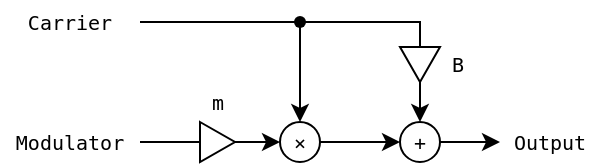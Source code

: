 <mxfile version="23.0.2" type="device">
  <diagram name="Page-1" id="a65CQhjis1dKOC1QSkEO">
    <mxGraphModel dx="439" dy="350" grid="1" gridSize="10" guides="1" tooltips="1" connect="1" arrows="1" fold="1" page="1" pageScale="1" pageWidth="827" pageHeight="1169" math="0" shadow="0">
      <root>
        <mxCell id="0" />
        <mxCell id="1" parent="0" />
        <mxCell id="4EqTq7IPgHkPQn256GaO-3" value="×" style="ellipse;whiteSpace=wrap;html=1;aspect=fixed;fontFamily=monospace;fontSize=10;" parent="1" vertex="1">
          <mxGeometry x="190" y="110" width="20" height="20" as="geometry" />
        </mxCell>
        <mxCell id="4EqTq7IPgHkPQn256GaO-4" value="Carrier" style="text;html=1;strokeColor=none;fillColor=none;align=center;verticalAlign=middle;whiteSpace=wrap;rounded=0;fontFamily=monospace;fontSize=10;" parent="1" vertex="1">
          <mxGeometry x="50" y="50" width="70" height="20" as="geometry" />
        </mxCell>
        <mxCell id="4EqTq7IPgHkPQn256GaO-5" value="Modulator" style="text;html=1;strokeColor=none;fillColor=none;align=center;verticalAlign=middle;whiteSpace=wrap;rounded=0;fontFamily=monospace;fontSize=10;" parent="1" vertex="1">
          <mxGeometry x="50" y="110" width="70" height="20" as="geometry" />
        </mxCell>
        <mxCell id="4EqTq7IPgHkPQn256GaO-6" value="" style="endArrow=classic;html=1;rounded=0;fontFamily=monospace;fontSize=10;" parent="1" source="X9ado_vOA0QVCVTdOzAH-3" edge="1">
          <mxGeometry width="50" height="50" relative="1" as="geometry">
            <mxPoint x="240" y="220" as="sourcePoint" />
            <mxPoint x="200" y="60" as="targetPoint" />
            <Array as="points">
              <mxPoint x="200" y="60" />
            </Array>
          </mxGeometry>
        </mxCell>
        <mxCell id="4EqTq7IPgHkPQn256GaO-7" value="" style="endArrow=classic;html=1;rounded=0;exitX=1;exitY=0.5;exitDx=0;exitDy=0;entryX=0;entryY=0.5;entryDx=0;entryDy=0;fontFamily=monospace;fontSize=10;" parent="1" source="X9ado_vOA0QVCVTdOzAH-13" target="4EqTq7IPgHkPQn256GaO-3" edge="1">
          <mxGeometry width="50" height="50" relative="1" as="geometry">
            <mxPoint x="200" y="220" as="sourcePoint" />
            <mxPoint x="150" y="150" as="targetPoint" />
            <Array as="points" />
          </mxGeometry>
        </mxCell>
        <mxCell id="4EqTq7IPgHkPQn256GaO-8" value="" style="endArrow=classic;html=1;rounded=0;exitX=1;exitY=0.5;exitDx=0;exitDy=0;entryX=0;entryY=0.5;entryDx=0;entryDy=0;fontFamily=monospace;fontSize=10;" parent="1" source="X9ado_vOA0QVCVTdOzAH-1" edge="1" target="4EqTq7IPgHkPQn256GaO-9">
          <mxGeometry width="50" height="50" relative="1" as="geometry">
            <mxPoint x="240" y="220" as="sourcePoint" />
            <mxPoint x="270" y="90" as="targetPoint" />
          </mxGeometry>
        </mxCell>
        <mxCell id="4EqTq7IPgHkPQn256GaO-9" value="Output" style="text;html=1;strokeColor=none;fillColor=none;align=center;verticalAlign=middle;whiteSpace=wrap;rounded=0;fontFamily=monospace;fontSize=10;" parent="1" vertex="1">
          <mxGeometry x="300" y="110" width="50" height="20" as="geometry" />
        </mxCell>
        <mxCell id="X9ado_vOA0QVCVTdOzAH-1" value="+" style="ellipse;whiteSpace=wrap;html=1;aspect=fixed;fontFamily=monospace;fontSize=10;" vertex="1" parent="1">
          <mxGeometry x="250" y="110" width="20" height="20" as="geometry" />
        </mxCell>
        <mxCell id="X9ado_vOA0QVCVTdOzAH-2" value="" style="endArrow=classic;html=1;rounded=0;exitX=1;exitY=0.5;exitDx=0;exitDy=0;entryX=0;entryY=0.5;entryDx=0;entryDy=0;fontFamily=monospace;fontSize=10;" edge="1" parent="1" source="4EqTq7IPgHkPQn256GaO-3" target="X9ado_vOA0QVCVTdOzAH-1">
          <mxGeometry width="50" height="50" relative="1" as="geometry">
            <mxPoint x="260" y="130" as="sourcePoint" />
            <mxPoint x="290" y="130" as="targetPoint" />
          </mxGeometry>
        </mxCell>
        <mxCell id="X9ado_vOA0QVCVTdOzAH-4" value="" style="endArrow=classic;html=1;rounded=0;entryX=0.5;entryY=0;entryDx=0;entryDy=0;exitX=0.567;exitY=0.667;exitDx=0;exitDy=0;exitPerimeter=0;fontFamily=monospace;fontSize=10;" edge="1" parent="1" source="X9ado_vOA0QVCVTdOzAH-3" target="4EqTq7IPgHkPQn256GaO-3">
          <mxGeometry width="50" height="50" relative="1" as="geometry">
            <mxPoint x="160" y="60" as="sourcePoint" />
            <mxPoint x="200" y="60" as="targetPoint" />
            <Array as="points">
              <mxPoint x="200" y="80" />
            </Array>
          </mxGeometry>
        </mxCell>
        <mxCell id="X9ado_vOA0QVCVTdOzAH-3" value="" style="shape=waypoint;sketch=0;fillStyle=solid;size=6;pointerEvents=1;points=[];fillColor=none;resizable=0;rotatable=0;perimeter=centerPerimeter;snapToPoint=1;fontFamily=monospace;fontSize=10;" vertex="1" parent="1">
          <mxGeometry x="190" y="50" width="20" height="20" as="geometry" />
        </mxCell>
        <mxCell id="X9ado_vOA0QVCVTdOzAH-6" value="" style="endArrow=none;html=1;rounded=0;exitX=1;exitY=0.5;exitDx=0;exitDy=0;entryX=0.4;entryY=0.5;entryDx=0;entryDy=0;entryPerimeter=0;fontFamily=monospace;fontSize=10;" edge="1" parent="1" source="4EqTq7IPgHkPQn256GaO-4" target="X9ado_vOA0QVCVTdOzAH-3">
          <mxGeometry width="50" height="50" relative="1" as="geometry">
            <mxPoint x="190" y="120" as="sourcePoint" />
            <mxPoint x="240" y="70" as="targetPoint" />
          </mxGeometry>
        </mxCell>
        <mxCell id="X9ado_vOA0QVCVTdOzAH-8" value="" style="triangle;whiteSpace=wrap;html=1;rotation=90;fontFamily=monospace;fontSize=10;" vertex="1" parent="1">
          <mxGeometry x="251.25" y="71.25" width="17.5" height="20" as="geometry" />
        </mxCell>
        <mxCell id="X9ado_vOA0QVCVTdOzAH-9" value="" style="endArrow=none;html=1;rounded=0;exitX=0.75;exitY=0.583;exitDx=0;exitDy=0;exitPerimeter=0;entryX=0;entryY=0.5;entryDx=0;entryDy=0;fontFamily=monospace;fontSize=10;" edge="1" parent="1" source="X9ado_vOA0QVCVTdOzAH-3" target="X9ado_vOA0QVCVTdOzAH-8">
          <mxGeometry width="50" height="50" relative="1" as="geometry">
            <mxPoint x="230" y="120" as="sourcePoint" />
            <mxPoint x="280" y="70" as="targetPoint" />
            <Array as="points">
              <mxPoint x="260" y="60" />
            </Array>
          </mxGeometry>
        </mxCell>
        <mxCell id="X9ado_vOA0QVCVTdOzAH-10" value="" style="endArrow=classic;html=1;rounded=0;exitX=1;exitY=0.5;exitDx=0;exitDy=0;entryX=0.5;entryY=0;entryDx=0;entryDy=0;fontFamily=monospace;fontSize=10;" edge="1" parent="1" source="X9ado_vOA0QVCVTdOzAH-8" target="X9ado_vOA0QVCVTdOzAH-1">
          <mxGeometry width="50" height="50" relative="1" as="geometry">
            <mxPoint x="230" y="120" as="sourcePoint" />
            <mxPoint x="280" y="70" as="targetPoint" />
          </mxGeometry>
        </mxCell>
        <mxCell id="X9ado_vOA0QVCVTdOzAH-11" value="m" style="text;html=1;strokeColor=none;fillColor=none;align=center;verticalAlign=middle;whiteSpace=wrap;rounded=0;fontFamily=monospace;fontSize=10;" vertex="1" parent="1">
          <mxGeometry x="148.75" y="90" width="20" height="20" as="geometry" />
        </mxCell>
        <mxCell id="X9ado_vOA0QVCVTdOzAH-12" value="B" style="text;html=1;strokeColor=none;fillColor=none;align=center;verticalAlign=middle;whiteSpace=wrap;rounded=0;fontFamily=monospace;fontSize=10;" vertex="1" parent="1">
          <mxGeometry x="268.75" y="71.25" width="20" height="20" as="geometry" />
        </mxCell>
        <mxCell id="X9ado_vOA0QVCVTdOzAH-13" value="" style="triangle;whiteSpace=wrap;html=1;rotation=0;fontFamily=monospace;fontSize=10;" vertex="1" parent="1">
          <mxGeometry x="150" y="110" width="17.5" height="20" as="geometry" />
        </mxCell>
        <mxCell id="X9ado_vOA0QVCVTdOzAH-15" value="" style="endArrow=none;html=1;rounded=0;exitX=1;exitY=0.5;exitDx=0;exitDy=0;entryX=0;entryY=0.5;entryDx=0;entryDy=0;fontFamily=monospace;fontSize=10;" edge="1" parent="1" source="4EqTq7IPgHkPQn256GaO-5" target="X9ado_vOA0QVCVTdOzAH-13">
          <mxGeometry width="50" height="50" relative="1" as="geometry">
            <mxPoint x="190" y="110" as="sourcePoint" />
            <mxPoint x="240" y="60" as="targetPoint" />
          </mxGeometry>
        </mxCell>
      </root>
    </mxGraphModel>
  </diagram>
</mxfile>
